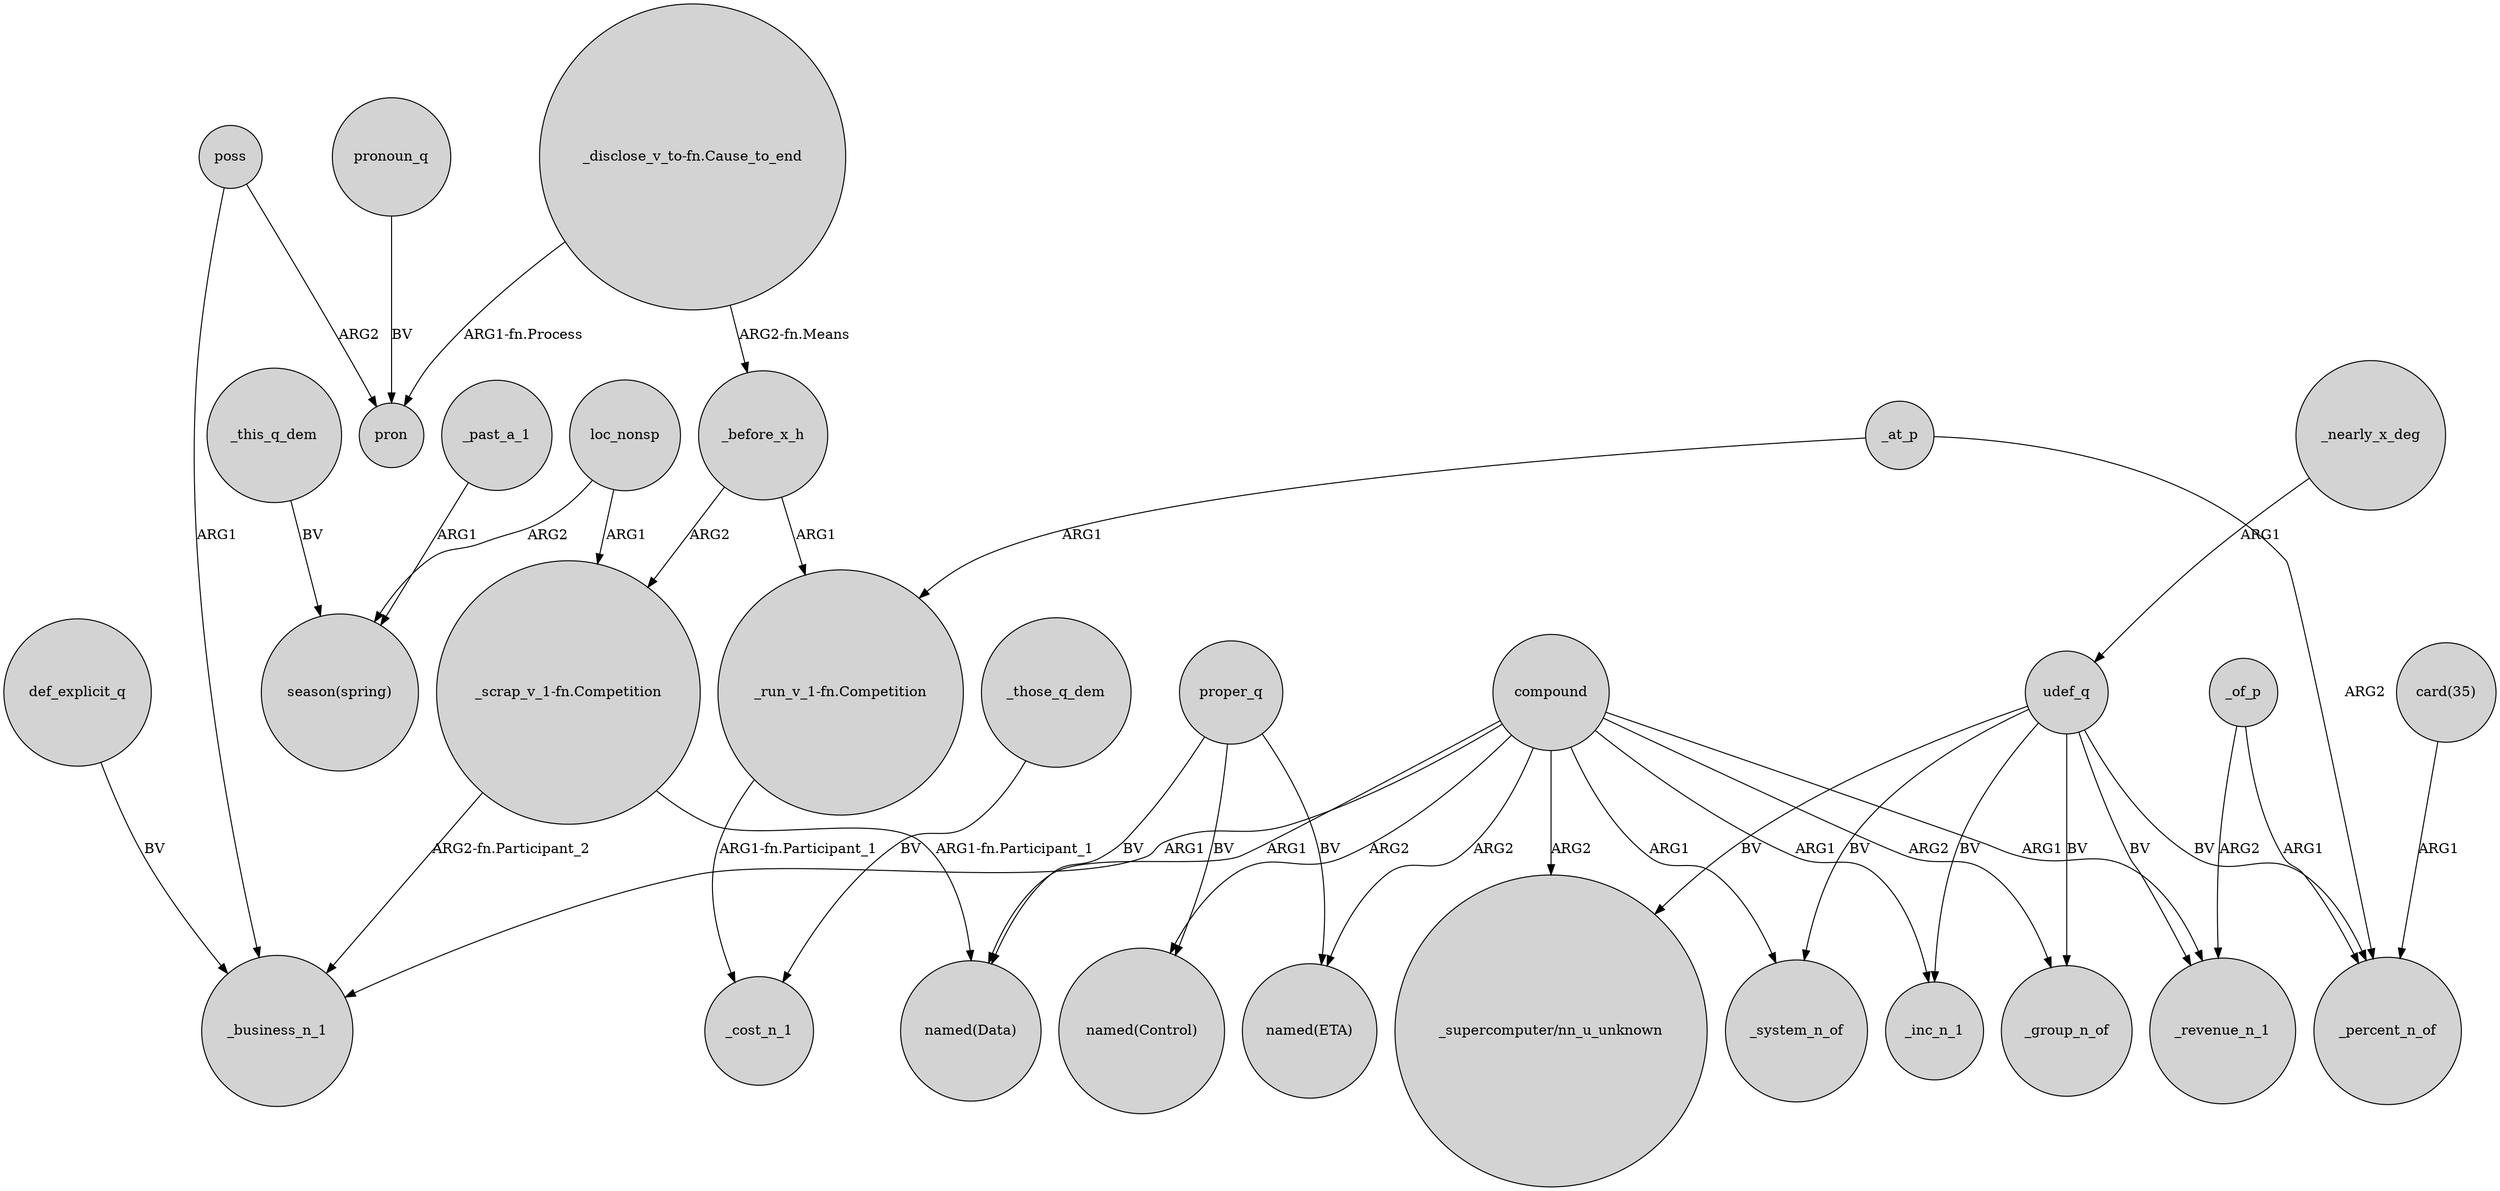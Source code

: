 digraph {
	node [shape=circle style=filled]
	proper_q -> "named(Control)" [label=BV]
	def_explicit_q -> _business_n_1 [label=BV]
	compound -> _system_n_of [label=ARG1]
	compound -> "named(ETA)" [label=ARG2]
	udef_q -> _group_n_of [label=BV]
	_past_a_1 -> "season(spring)" [label=ARG1]
	_at_p -> _percent_n_of [label=ARG2]
	poss -> _business_n_1 [label=ARG1]
	compound -> "_supercomputer/nn_u_unknown" [label=ARG2]
	compound -> "named(Control)" [label=ARG2]
	loc_nonsp -> "season(spring)" [label=ARG2]
	"_scrap_v_1-fn.Competition" -> "named(Data)" [label="ARG1-fn.Participant_1"]
	proper_q -> "named(Data)" [label=BV]
	_before_x_h -> "_scrap_v_1-fn.Competition" [label=ARG2]
	_those_q_dem -> _cost_n_1 [label=BV]
	"_disclose_v_to-fn.Cause_to_end" -> _before_x_h [label="ARG2-fn.Means"]
	_of_p -> _percent_n_of [label=ARG1]
	compound -> "named(Data)" [label=ARG1]
	compound -> _inc_n_1 [label=ARG1]
	udef_q -> _revenue_n_1 [label=BV]
	_before_x_h -> "_run_v_1-fn.Competition" [label=ARG1]
	"card(35)" -> _percent_n_of [label=ARG1]
	pronoun_q -> pron [label=BV]
	udef_q -> _inc_n_1 [label=BV]
	poss -> pron [label=ARG2]
	"_run_v_1-fn.Competition" -> _cost_n_1 [label="ARG1-fn.Participant_1"]
	proper_q -> "named(ETA)" [label=BV]
	udef_q -> _percent_n_of [label=BV]
	"_disclose_v_to-fn.Cause_to_end" -> pron [label="ARG1-fn.Process"]
	_this_q_dem -> "season(spring)" [label=BV]
	"_scrap_v_1-fn.Competition" -> _business_n_1 [label="ARG2-fn.Participant_2"]
	compound -> _group_n_of [label=ARG2]
	loc_nonsp -> "_scrap_v_1-fn.Competition" [label=ARG1]
	_of_p -> _revenue_n_1 [label=ARG2]
	udef_q -> _system_n_of [label=BV]
	_nearly_x_deg -> udef_q [label=ARG1]
	compound -> _business_n_1 [label=ARG1]
	compound -> _revenue_n_1 [label=ARG1]
	_at_p -> "_run_v_1-fn.Competition" [label=ARG1]
	udef_q -> "_supercomputer/nn_u_unknown" [label=BV]
}
